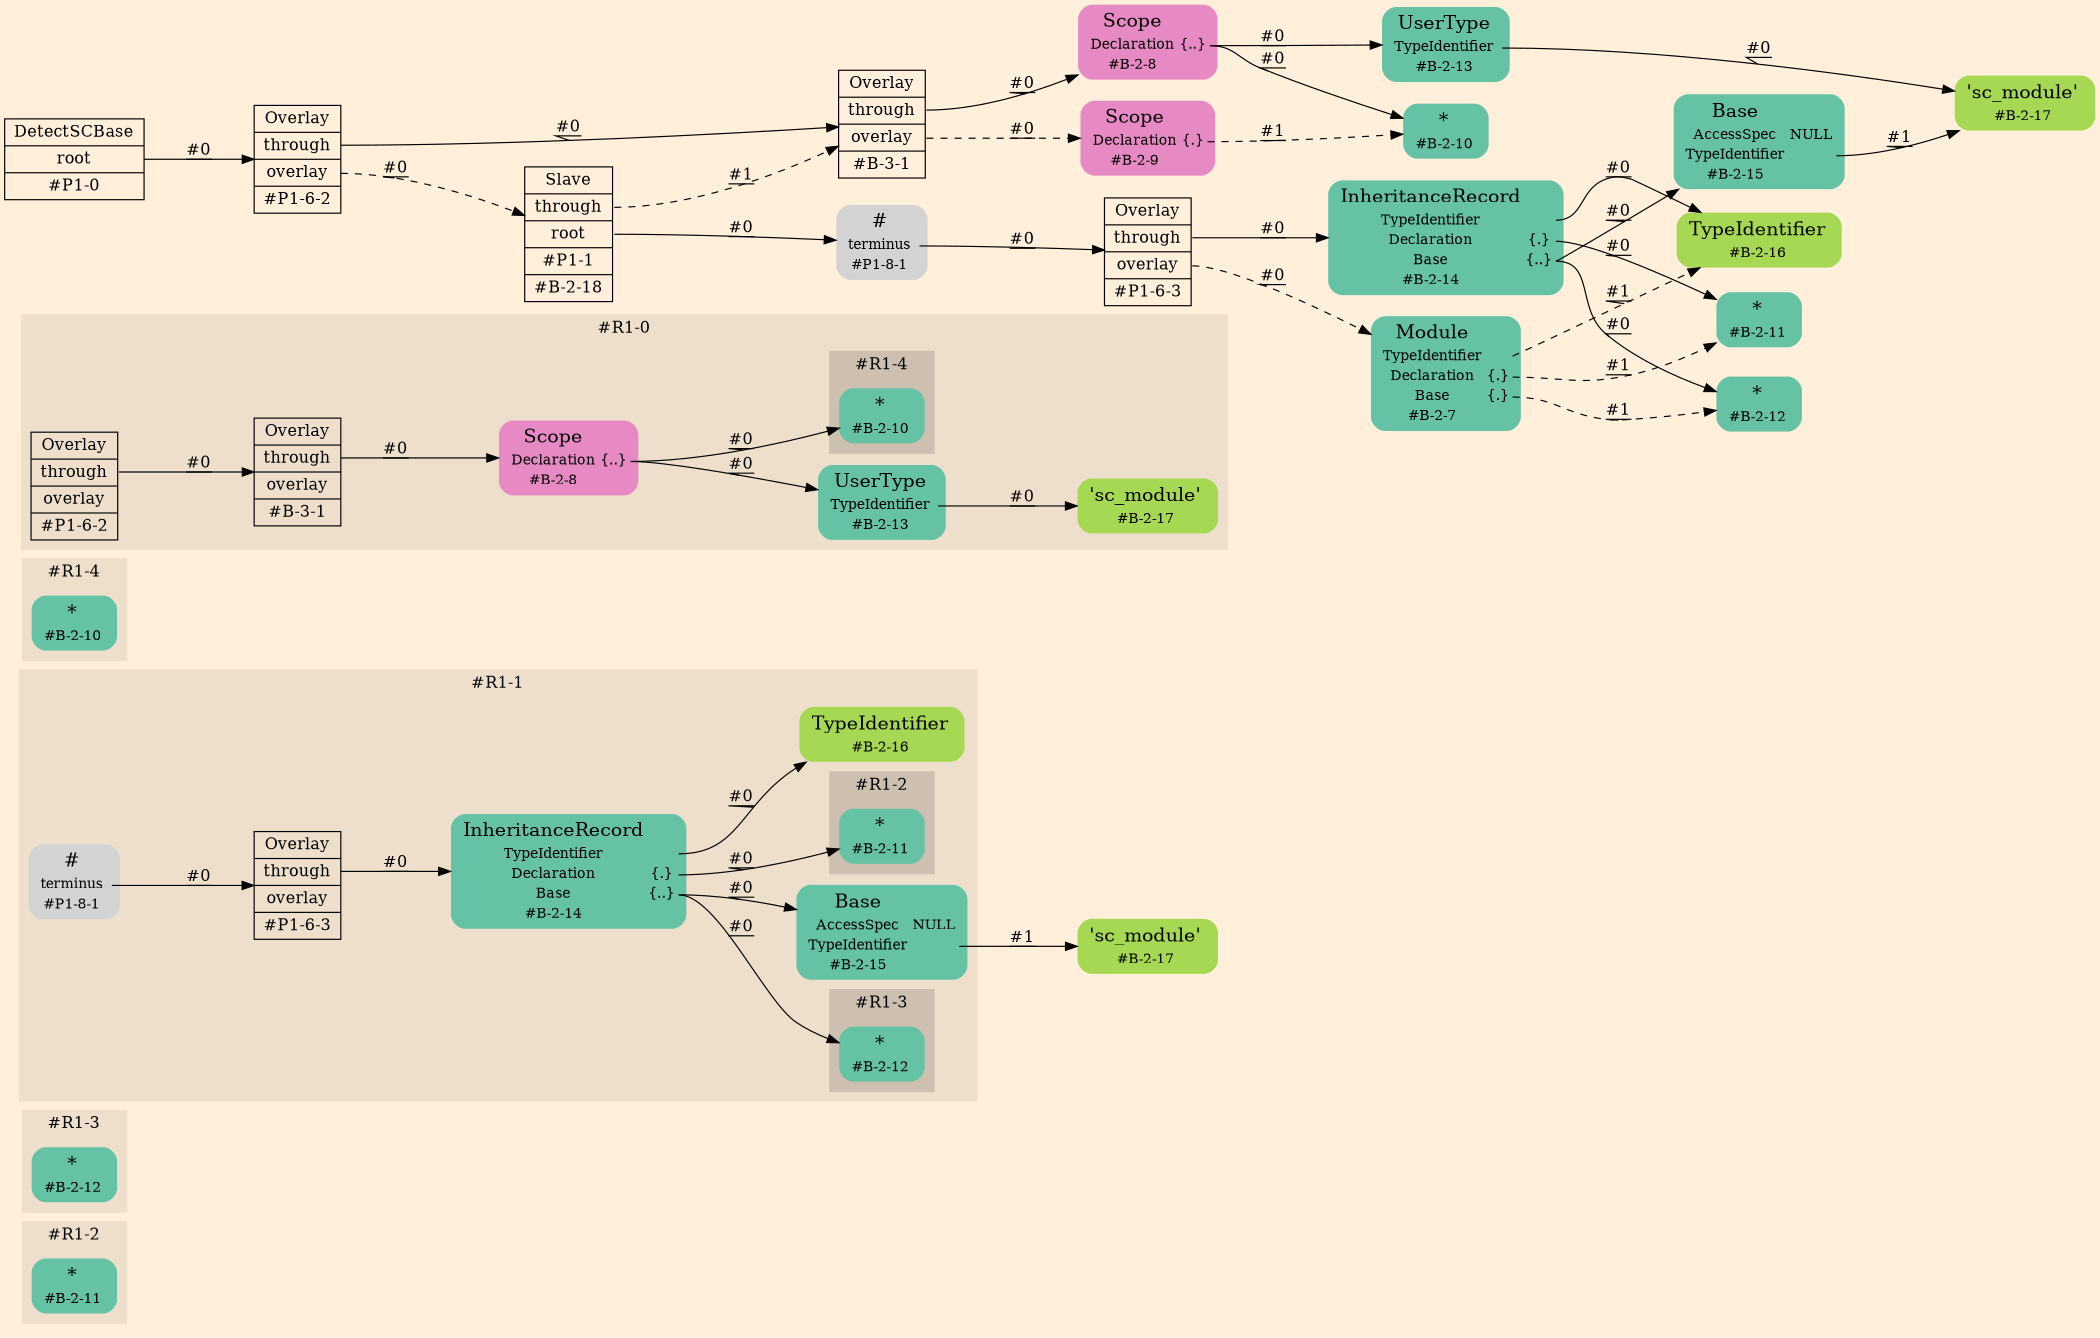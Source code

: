 digraph Inferno {
graph [
rankdir = "LR"
ranksep = 1.0
size = "14,20"
bgcolor = antiquewhite1
color = black
fontcolor = black
];
node [
];
subgraph "cluster#R1-2" {
label = "#R1-2"
style = "filled"
color = antiquewhite2
"#R1-2/#B-2-11" [
shape = "plaintext"
fillcolor = "/set28/1"
label = <<TABLE BORDER="0" CELLBORDER="0" CELLSPACING="0">
 <TR>
  <TD><FONT POINT-SIZE="16.0">*</FONT></TD>
  <TD></TD>
 </TR>
 <TR>
  <TD>#B-2-11</TD>
  <TD PORT="port0"></TD>
 </TR>
</TABLE>>
style = "rounded,filled"
fontsize = "12"
];
}
subgraph "cluster#R1-3" {
label = "#R1-3"
style = "filled"
color = antiquewhite2
"#R1-3/#B-2-12" [
shape = "plaintext"
fillcolor = "/set28/1"
label = <<TABLE BORDER="0" CELLBORDER="0" CELLSPACING="0">
 <TR>
  <TD><FONT POINT-SIZE="16.0">*</FONT></TD>
  <TD></TD>
 </TR>
 <TR>
  <TD>#B-2-12</TD>
  <TD PORT="port0"></TD>
 </TR>
</TABLE>>
style = "rounded,filled"
fontsize = "12"
];
}
"#R1-1/#B-2-17" [
shape = "plaintext"
fillcolor = "/set28/5"
label = <<TABLE BORDER="0" CELLBORDER="0" CELLSPACING="0">
 <TR>
  <TD><FONT POINT-SIZE="16.0">'sc_module'</FONT></TD>
  <TD></TD>
 </TR>
 <TR>
  <TD>#B-2-17</TD>
  <TD PORT="port0"></TD>
 </TR>
</TABLE>>
style = "rounded,filled"
fontsize = "12"
];
subgraph "cluster#R1-1" {
label = "#R1-1"
style = "filled"
color = antiquewhite2
"#R1-1/#P1-6-3" [
shape = "record"
fillcolor = antiquewhite2
label = "<fixed> Overlay | <port0> through | <port1> overlay | <port2> #P1-6-3"
style = "filled"
fontsize = "14"
color = black
fontcolor = black
];
"#R1-1/#P1-8-1" [
shape = "plaintext"
label = <<TABLE BORDER="0" CELLBORDER="0" CELLSPACING="0">
 <TR>
  <TD><FONT POINT-SIZE="16.0">#</FONT></TD>
  <TD></TD>
 </TR>
 <TR>
  <TD>terminus</TD>
  <TD PORT="port0"></TD>
 </TR>
 <TR>
  <TD>#P1-8-1</TD>
  <TD PORT="port1"></TD>
 </TR>
</TABLE>>
style = "rounded,filled"
fontsize = "12"
];
"#R1-1/#B-2-15" [
shape = "plaintext"
fillcolor = "/set28/1"
label = <<TABLE BORDER="0" CELLBORDER="0" CELLSPACING="0">
 <TR>
  <TD><FONT POINT-SIZE="16.0">Base</FONT></TD>
  <TD></TD>
 </TR>
 <TR>
  <TD>AccessSpec</TD>
  <TD PORT="port0">NULL</TD>
 </TR>
 <TR>
  <TD>TypeIdentifier</TD>
  <TD PORT="port1"></TD>
 </TR>
 <TR>
  <TD>#B-2-15</TD>
  <TD PORT="port2"></TD>
 </TR>
</TABLE>>
style = "rounded,filled"
fontsize = "12"
];
"#R1-1/#B-2-14" [
shape = "plaintext"
fillcolor = "/set28/1"
label = <<TABLE BORDER="0" CELLBORDER="0" CELLSPACING="0">
 <TR>
  <TD><FONT POINT-SIZE="16.0">InheritanceRecord</FONT></TD>
  <TD></TD>
 </TR>
 <TR>
  <TD>TypeIdentifier</TD>
  <TD PORT="port0"></TD>
 </TR>
 <TR>
  <TD>Declaration</TD>
  <TD PORT="port1">{.}</TD>
 </TR>
 <TR>
  <TD>Base</TD>
  <TD PORT="port2">{..}</TD>
 </TR>
 <TR>
  <TD>#B-2-14</TD>
  <TD PORT="port3"></TD>
 </TR>
</TABLE>>
style = "rounded,filled"
fontsize = "12"
];
"#R1-1/#B-2-16" [
shape = "plaintext"
fillcolor = "/set28/5"
label = <<TABLE BORDER="0" CELLBORDER="0" CELLSPACING="0">
 <TR>
  <TD><FONT POINT-SIZE="16.0">TypeIdentifier</FONT></TD>
  <TD></TD>
 </TR>
 <TR>
  <TD>#B-2-16</TD>
  <TD PORT="port0"></TD>
 </TR>
</TABLE>>
style = "rounded,filled"
fontsize = "12"
];
subgraph "cluster#R1-3" {
label = "#R1-3"
style = "filled"
color = antiquewhite3
"#R1-1/#B-2-12" [
shape = "plaintext"
fillcolor = "/set28/1"
label = <<TABLE BORDER="0" CELLBORDER="0" CELLSPACING="0">
 <TR>
  <TD><FONT POINT-SIZE="16.0">*</FONT></TD>
  <TD></TD>
 </TR>
 <TR>
  <TD>#B-2-12</TD>
  <TD PORT="port0"></TD>
 </TR>
</TABLE>>
style = "rounded,filled"
fontsize = "12"
];
}
subgraph "cluster#R1-2" {
label = "#R1-2"
style = "filled"
color = antiquewhite3
"#R1-1/#B-2-11" [
shape = "plaintext"
fillcolor = "/set28/1"
label = <<TABLE BORDER="0" CELLBORDER="0" CELLSPACING="0">
 <TR>
  <TD><FONT POINT-SIZE="16.0">*</FONT></TD>
  <TD></TD>
 </TR>
 <TR>
  <TD>#B-2-11</TD>
  <TD PORT="port0"></TD>
 </TR>
</TABLE>>
style = "rounded,filled"
fontsize = "12"
];
}
}
subgraph "cluster#R1-4" {
label = "#R1-4"
style = "filled"
color = antiquewhite2
"#R1-4/#B-2-10" [
shape = "plaintext"
fillcolor = "/set28/1"
label = <<TABLE BORDER="0" CELLBORDER="0" CELLSPACING="0">
 <TR>
  <TD><FONT POINT-SIZE="16.0">*</FONT></TD>
  <TD></TD>
 </TR>
 <TR>
  <TD>#B-2-10</TD>
  <TD PORT="port0"></TD>
 </TR>
</TABLE>>
style = "rounded,filled"
fontsize = "12"
];
}
subgraph "cluster#R1-0" {
label = "#R1-0"
style = "filled"
color = antiquewhite2
"#R1-0/#B-2-8" [
shape = "plaintext"
fillcolor = "/set28/4"
label = <<TABLE BORDER="0" CELLBORDER="0" CELLSPACING="0">
 <TR>
  <TD><FONT POINT-SIZE="16.0">Scope</FONT></TD>
  <TD></TD>
 </TR>
 <TR>
  <TD>Declaration</TD>
  <TD PORT="port0">{..}</TD>
 </TR>
 <TR>
  <TD>#B-2-8</TD>
  <TD PORT="port1"></TD>
 </TR>
</TABLE>>
style = "rounded,filled"
fontsize = "12"
];
"#R1-0/#B-2-13" [
shape = "plaintext"
fillcolor = "/set28/1"
label = <<TABLE BORDER="0" CELLBORDER="0" CELLSPACING="0">
 <TR>
  <TD><FONT POINT-SIZE="16.0">UserType</FONT></TD>
  <TD></TD>
 </TR>
 <TR>
  <TD>TypeIdentifier</TD>
  <TD PORT="port0"></TD>
 </TR>
 <TR>
  <TD>#B-2-13</TD>
  <TD PORT="port1"></TD>
 </TR>
</TABLE>>
style = "rounded,filled"
fontsize = "12"
];
"#R1-0/#P1-6-2" [
shape = "record"
fillcolor = antiquewhite2
label = "<fixed> Overlay | <port0> through | <port1> overlay | <port2> #P1-6-2"
style = "filled"
fontsize = "14"
color = black
fontcolor = black
];
"#R1-0/#B-2-17" [
shape = "plaintext"
fillcolor = "/set28/5"
label = <<TABLE BORDER="0" CELLBORDER="0" CELLSPACING="0">
 <TR>
  <TD><FONT POINT-SIZE="16.0">'sc_module'</FONT></TD>
  <TD></TD>
 </TR>
 <TR>
  <TD>#B-2-17</TD>
  <TD PORT="port0"></TD>
 </TR>
</TABLE>>
style = "rounded,filled"
fontsize = "12"
];
"#R1-0/#B-3-1" [
shape = "record"
fillcolor = antiquewhite2
label = "<fixed> Overlay | <port0> through | <port1> overlay | <port2> #B-3-1"
style = "filled"
fontsize = "14"
color = black
fontcolor = black
];
subgraph "cluster#R1-4" {
label = "#R1-4"
style = "filled"
color = antiquewhite3
"#R1-0/#B-2-10" [
shape = "plaintext"
fillcolor = "/set28/1"
label = <<TABLE BORDER="0" CELLBORDER="0" CELLSPACING="0">
 <TR>
  <TD><FONT POINT-SIZE="16.0">*</FONT></TD>
  <TD></TD>
 </TR>
 <TR>
  <TD>#B-2-10</TD>
  <TD PORT="port0"></TD>
 </TR>
</TABLE>>
style = "rounded,filled"
fontsize = "12"
];
}
}
"CR#P1-0" [
shape = "record"
fillcolor = antiquewhite1
label = "<fixed> DetectSCBase | <port0> root | <port1> #P1-0"
style = "filled"
fontsize = "14"
color = black
fontcolor = black
];
"#P1-6-2" [
shape = "record"
fillcolor = antiquewhite1
label = "<fixed> Overlay | <port0> through | <port1> overlay | <port2> #P1-6-2"
style = "filled"
fontsize = "14"
color = black
fontcolor = black
];
"#B-3-1" [
shape = "record"
fillcolor = antiquewhite1
label = "<fixed> Overlay | <port0> through | <port1> overlay | <port2> #B-3-1"
style = "filled"
fontsize = "14"
color = black
fontcolor = black
];
"#B-2-8" [
shape = "plaintext"
fillcolor = "/set28/4"
label = <<TABLE BORDER="0" CELLBORDER="0" CELLSPACING="0">
 <TR>
  <TD><FONT POINT-SIZE="16.0">Scope</FONT></TD>
  <TD></TD>
 </TR>
 <TR>
  <TD>Declaration</TD>
  <TD PORT="port0">{..}</TD>
 </TR>
 <TR>
  <TD>#B-2-8</TD>
  <TD PORT="port1"></TD>
 </TR>
</TABLE>>
style = "rounded,filled"
fontsize = "12"
];
"#B-2-10" [
shape = "plaintext"
fillcolor = "/set28/1"
label = <<TABLE BORDER="0" CELLBORDER="0" CELLSPACING="0">
 <TR>
  <TD><FONT POINT-SIZE="16.0">*</FONT></TD>
  <TD></TD>
 </TR>
 <TR>
  <TD>#B-2-10</TD>
  <TD PORT="port0"></TD>
 </TR>
</TABLE>>
style = "rounded,filled"
fontsize = "12"
];
"#B-2-13" [
shape = "plaintext"
fillcolor = "/set28/1"
label = <<TABLE BORDER="0" CELLBORDER="0" CELLSPACING="0">
 <TR>
  <TD><FONT POINT-SIZE="16.0">UserType</FONT></TD>
  <TD></TD>
 </TR>
 <TR>
  <TD>TypeIdentifier</TD>
  <TD PORT="port0"></TD>
 </TR>
 <TR>
  <TD>#B-2-13</TD>
  <TD PORT="port1"></TD>
 </TR>
</TABLE>>
style = "rounded,filled"
fontsize = "12"
];
"#B-2-17" [
shape = "plaintext"
fillcolor = "/set28/5"
label = <<TABLE BORDER="0" CELLBORDER="0" CELLSPACING="0">
 <TR>
  <TD><FONT POINT-SIZE="16.0">'sc_module'</FONT></TD>
  <TD></TD>
 </TR>
 <TR>
  <TD>#B-2-17</TD>
  <TD PORT="port0"></TD>
 </TR>
</TABLE>>
style = "rounded,filled"
fontsize = "12"
];
"#B-2-9" [
shape = "plaintext"
fillcolor = "/set28/4"
label = <<TABLE BORDER="0" CELLBORDER="0" CELLSPACING="0">
 <TR>
  <TD><FONT POINT-SIZE="16.0">Scope</FONT></TD>
  <TD></TD>
 </TR>
 <TR>
  <TD>Declaration</TD>
  <TD PORT="port0">{.}</TD>
 </TR>
 <TR>
  <TD>#B-2-9</TD>
  <TD PORT="port1"></TD>
 </TR>
</TABLE>>
style = "rounded,filled"
fontsize = "12"
];
"#B-2-18" [
shape = "record"
fillcolor = antiquewhite1
label = "<fixed> Slave | <port0> through | <port1> root | <port2> #P1-1 | <port3> #B-2-18"
style = "filled"
fontsize = "14"
color = black
fontcolor = black
];
"#P1-8-1" [
shape = "plaintext"
label = <<TABLE BORDER="0" CELLBORDER="0" CELLSPACING="0">
 <TR>
  <TD><FONT POINT-SIZE="16.0">#</FONT></TD>
  <TD></TD>
 </TR>
 <TR>
  <TD>terminus</TD>
  <TD PORT="port0"></TD>
 </TR>
 <TR>
  <TD>#P1-8-1</TD>
  <TD PORT="port1"></TD>
 </TR>
</TABLE>>
style = "rounded,filled"
fontsize = "12"
];
"#P1-6-3" [
shape = "record"
fillcolor = antiquewhite1
label = "<fixed> Overlay | <port0> through | <port1> overlay | <port2> #P1-6-3"
style = "filled"
fontsize = "14"
color = black
fontcolor = black
];
"#B-2-14" [
shape = "plaintext"
fillcolor = "/set28/1"
label = <<TABLE BORDER="0" CELLBORDER="0" CELLSPACING="0">
 <TR>
  <TD><FONT POINT-SIZE="16.0">InheritanceRecord</FONT></TD>
  <TD></TD>
 </TR>
 <TR>
  <TD>TypeIdentifier</TD>
  <TD PORT="port0"></TD>
 </TR>
 <TR>
  <TD>Declaration</TD>
  <TD PORT="port1">{.}</TD>
 </TR>
 <TR>
  <TD>Base</TD>
  <TD PORT="port2">{..}</TD>
 </TR>
 <TR>
  <TD>#B-2-14</TD>
  <TD PORT="port3"></TD>
 </TR>
</TABLE>>
style = "rounded,filled"
fontsize = "12"
];
"#B-2-16" [
shape = "plaintext"
fillcolor = "/set28/5"
label = <<TABLE BORDER="0" CELLBORDER="0" CELLSPACING="0">
 <TR>
  <TD><FONT POINT-SIZE="16.0">TypeIdentifier</FONT></TD>
  <TD></TD>
 </TR>
 <TR>
  <TD>#B-2-16</TD>
  <TD PORT="port0"></TD>
 </TR>
</TABLE>>
style = "rounded,filled"
fontsize = "12"
];
"#B-2-11" [
shape = "plaintext"
fillcolor = "/set28/1"
label = <<TABLE BORDER="0" CELLBORDER="0" CELLSPACING="0">
 <TR>
  <TD><FONT POINT-SIZE="16.0">*</FONT></TD>
  <TD></TD>
 </TR>
 <TR>
  <TD>#B-2-11</TD>
  <TD PORT="port0"></TD>
 </TR>
</TABLE>>
style = "rounded,filled"
fontsize = "12"
];
"#B-2-12" [
shape = "plaintext"
fillcolor = "/set28/1"
label = <<TABLE BORDER="0" CELLBORDER="0" CELLSPACING="0">
 <TR>
  <TD><FONT POINT-SIZE="16.0">*</FONT></TD>
  <TD></TD>
 </TR>
 <TR>
  <TD>#B-2-12</TD>
  <TD PORT="port0"></TD>
 </TR>
</TABLE>>
style = "rounded,filled"
fontsize = "12"
];
"#B-2-15" [
shape = "plaintext"
fillcolor = "/set28/1"
label = <<TABLE BORDER="0" CELLBORDER="0" CELLSPACING="0">
 <TR>
  <TD><FONT POINT-SIZE="16.0">Base</FONT></TD>
  <TD></TD>
 </TR>
 <TR>
  <TD>AccessSpec</TD>
  <TD PORT="port0">NULL</TD>
 </TR>
 <TR>
  <TD>TypeIdentifier</TD>
  <TD PORT="port1"></TD>
 </TR>
 <TR>
  <TD>#B-2-15</TD>
  <TD PORT="port2"></TD>
 </TR>
</TABLE>>
style = "rounded,filled"
fontsize = "12"
];
"#B-2-7" [
shape = "plaintext"
fillcolor = "/set28/1"
label = <<TABLE BORDER="0" CELLBORDER="0" CELLSPACING="0">
 <TR>
  <TD><FONT POINT-SIZE="16.0">Module</FONT></TD>
  <TD></TD>
 </TR>
 <TR>
  <TD>TypeIdentifier</TD>
  <TD PORT="port0"></TD>
 </TR>
 <TR>
  <TD>Declaration</TD>
  <TD PORT="port1">{.}</TD>
 </TR>
 <TR>
  <TD>Base</TD>
  <TD PORT="port2">{.}</TD>
 </TR>
 <TR>
  <TD>#B-2-7</TD>
  <TD PORT="port3"></TD>
 </TR>
</TABLE>>
style = "rounded,filled"
fontsize = "12"
];
"CR#P1-0":port0 -> "#P1-6-2" [style="solid"
label = "#0"
decorate = true
color = black
fontcolor = black
];
"#P1-6-2":port0 -> "#B-3-1" [style="solid"
label = "#0"
decorate = true
color = black
fontcolor = black
];
"#P1-6-2":port1 -> "#B-2-18" [style="dashed"
label = "#0"
decorate = true
color = black
fontcolor = black
];
"#B-3-1":port0 -> "#B-2-8" [style="solid"
label = "#0"
decorate = true
color = black
fontcolor = black
];
"#B-3-1":port1 -> "#B-2-9" [style="dashed"
label = "#0"
decorate = true
color = black
fontcolor = black
];
"#B-2-8":port0 -> "#B-2-10" [style="solid"
label = "#0"
decorate = true
color = black
fontcolor = black
];
"#B-2-8":port0 -> "#B-2-13" [style="solid"
label = "#0"
decorate = true
color = black
fontcolor = black
];
"#B-2-13":port0 -> "#B-2-17" [style="solid"
label = "#0"
decorate = true
color = black
fontcolor = black
];
"#B-2-9":port0 -> "#B-2-10" [style="dashed"
label = "#1"
decorate = true
color = black
fontcolor = black
];
"#B-2-18":port0 -> "#B-3-1" [style="dashed"
label = "#1"
decorate = true
color = black
fontcolor = black
];
"#B-2-18":port1 -> "#P1-8-1" [style="solid"
label = "#0"
decorate = true
color = black
fontcolor = black
];
"#P1-8-1":port0 -> "#P1-6-3" [style="solid"
label = "#0"
decorate = true
color = black
fontcolor = black
];
"#P1-6-3":port0 -> "#B-2-14" [style="solid"
label = "#0"
decorate = true
color = black
fontcolor = black
];
"#P1-6-3":port1 -> "#B-2-7" [style="dashed"
label = "#0"
decorate = true
color = black
fontcolor = black
];
"#B-2-14":port0 -> "#B-2-16" [style="solid"
label = "#0"
decorate = true
color = black
fontcolor = black
];
"#B-2-14":port1 -> "#B-2-11" [style="solid"
label = "#0"
decorate = true
color = black
fontcolor = black
];
"#B-2-14":port2 -> "#B-2-12" [style="solid"
label = "#0"
decorate = true
color = black
fontcolor = black
];
"#B-2-14":port2 -> "#B-2-15" [style="solid"
label = "#0"
decorate = true
color = black
fontcolor = black
];
"#B-2-15":port1 -> "#B-2-17" [style="solid"
label = "#1"
decorate = true
color = black
fontcolor = black
];
"#B-2-7":port0 -> "#B-2-16" [style="dashed"
label = "#1"
decorate = true
color = black
fontcolor = black
];
"#B-2-7":port1 -> "#B-2-11" [style="dashed"
label = "#1"
decorate = true
color = black
fontcolor = black
];
"#B-2-7":port2 -> "#B-2-12" [style="dashed"
label = "#1"
decorate = true
color = black
fontcolor = black
];
"#R1-0/#B-2-8":port0 -> "#R1-0/#B-2-10" [style="solid"
label = "#0"
decorate = true
color = black
fontcolor = black
];
"#R1-0/#B-2-8":port0 -> "#R1-0/#B-2-13" [style="solid"
label = "#0"
decorate = true
color = black
fontcolor = black
];
"#R1-0/#B-2-13":port0 -> "#R1-0/#B-2-17" [style="solid"
label = "#0"
decorate = true
color = black
fontcolor = black
];
"#R1-0/#P1-6-2":port0 -> "#R1-0/#B-3-1" [style="solid"
label = "#0"
decorate = true
color = black
fontcolor = black
];
"#R1-0/#B-3-1":port0 -> "#R1-0/#B-2-8" [style="solid"
label = "#0"
decorate = true
color = black
fontcolor = black
];
"#R1-1/#P1-6-3":port0 -> "#R1-1/#B-2-14" [style="solid"
label = "#0"
decorate = true
color = black
fontcolor = black
];
"#R1-1/#P1-8-1":port0 -> "#R1-1/#P1-6-3" [style="solid"
label = "#0"
decorate = true
color = black
fontcolor = black
];
"#R1-1/#B-2-15":port1 -> "#R1-1/#B-2-17" [style="solid"
label = "#1"
decorate = true
color = black
fontcolor = black
];
"#R1-1/#B-2-14":port0 -> "#R1-1/#B-2-16" [style="solid"
label = "#0"
decorate = true
color = black
fontcolor = black
];
"#R1-1/#B-2-14":port1 -> "#R1-1/#B-2-11" [style="solid"
label = "#0"
decorate = true
color = black
fontcolor = black
];
"#R1-1/#B-2-14":port2 -> "#R1-1/#B-2-12" [style="solid"
label = "#0"
decorate = true
color = black
fontcolor = black
];
"#R1-1/#B-2-14":port2 -> "#R1-1/#B-2-15" [style="solid"
label = "#0"
decorate = true
color = black
fontcolor = black
];
}
